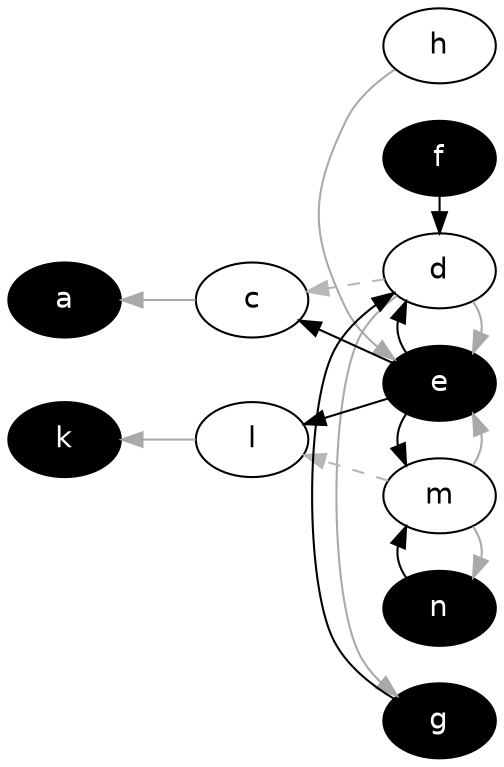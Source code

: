 digraph G {
  rankdir="LR"
  node [shape=oval style=filled fontname=Helvetica fontsize=14]
  node [fillcolor="#ffffff" fontcolor="#000000"] c l d m h;
  node [fillcolor="#000000" fontcolor="#ffffff"] a k e f g n;
  edge [dir=forward, color="#A9A9A9", style="solid"]
        "c" -> "a";
        "l" -> "k";
        "d" -> "e";
        "m" -> "e";
        "d" -> "g";
        "h" -> "e";
        "m" -> "n";
  edge [dir=forward, color="#b7b7b7", style="dashed"]
        "d" -> "c";
        "m" -> "l";
  edge [dir=forward, color="#000000", style="solid"]
        "e" -> "c";
        "e" -> "l";
        "e" -> "d";
        "e" -> "m";
        "f" -> "d";
        "g" -> "d";
        "n" -> "m";

  {rank = min; a; k}
  {rank = same; c; l}
  {rank = max; d; e; m; f; g; h; n}
}
